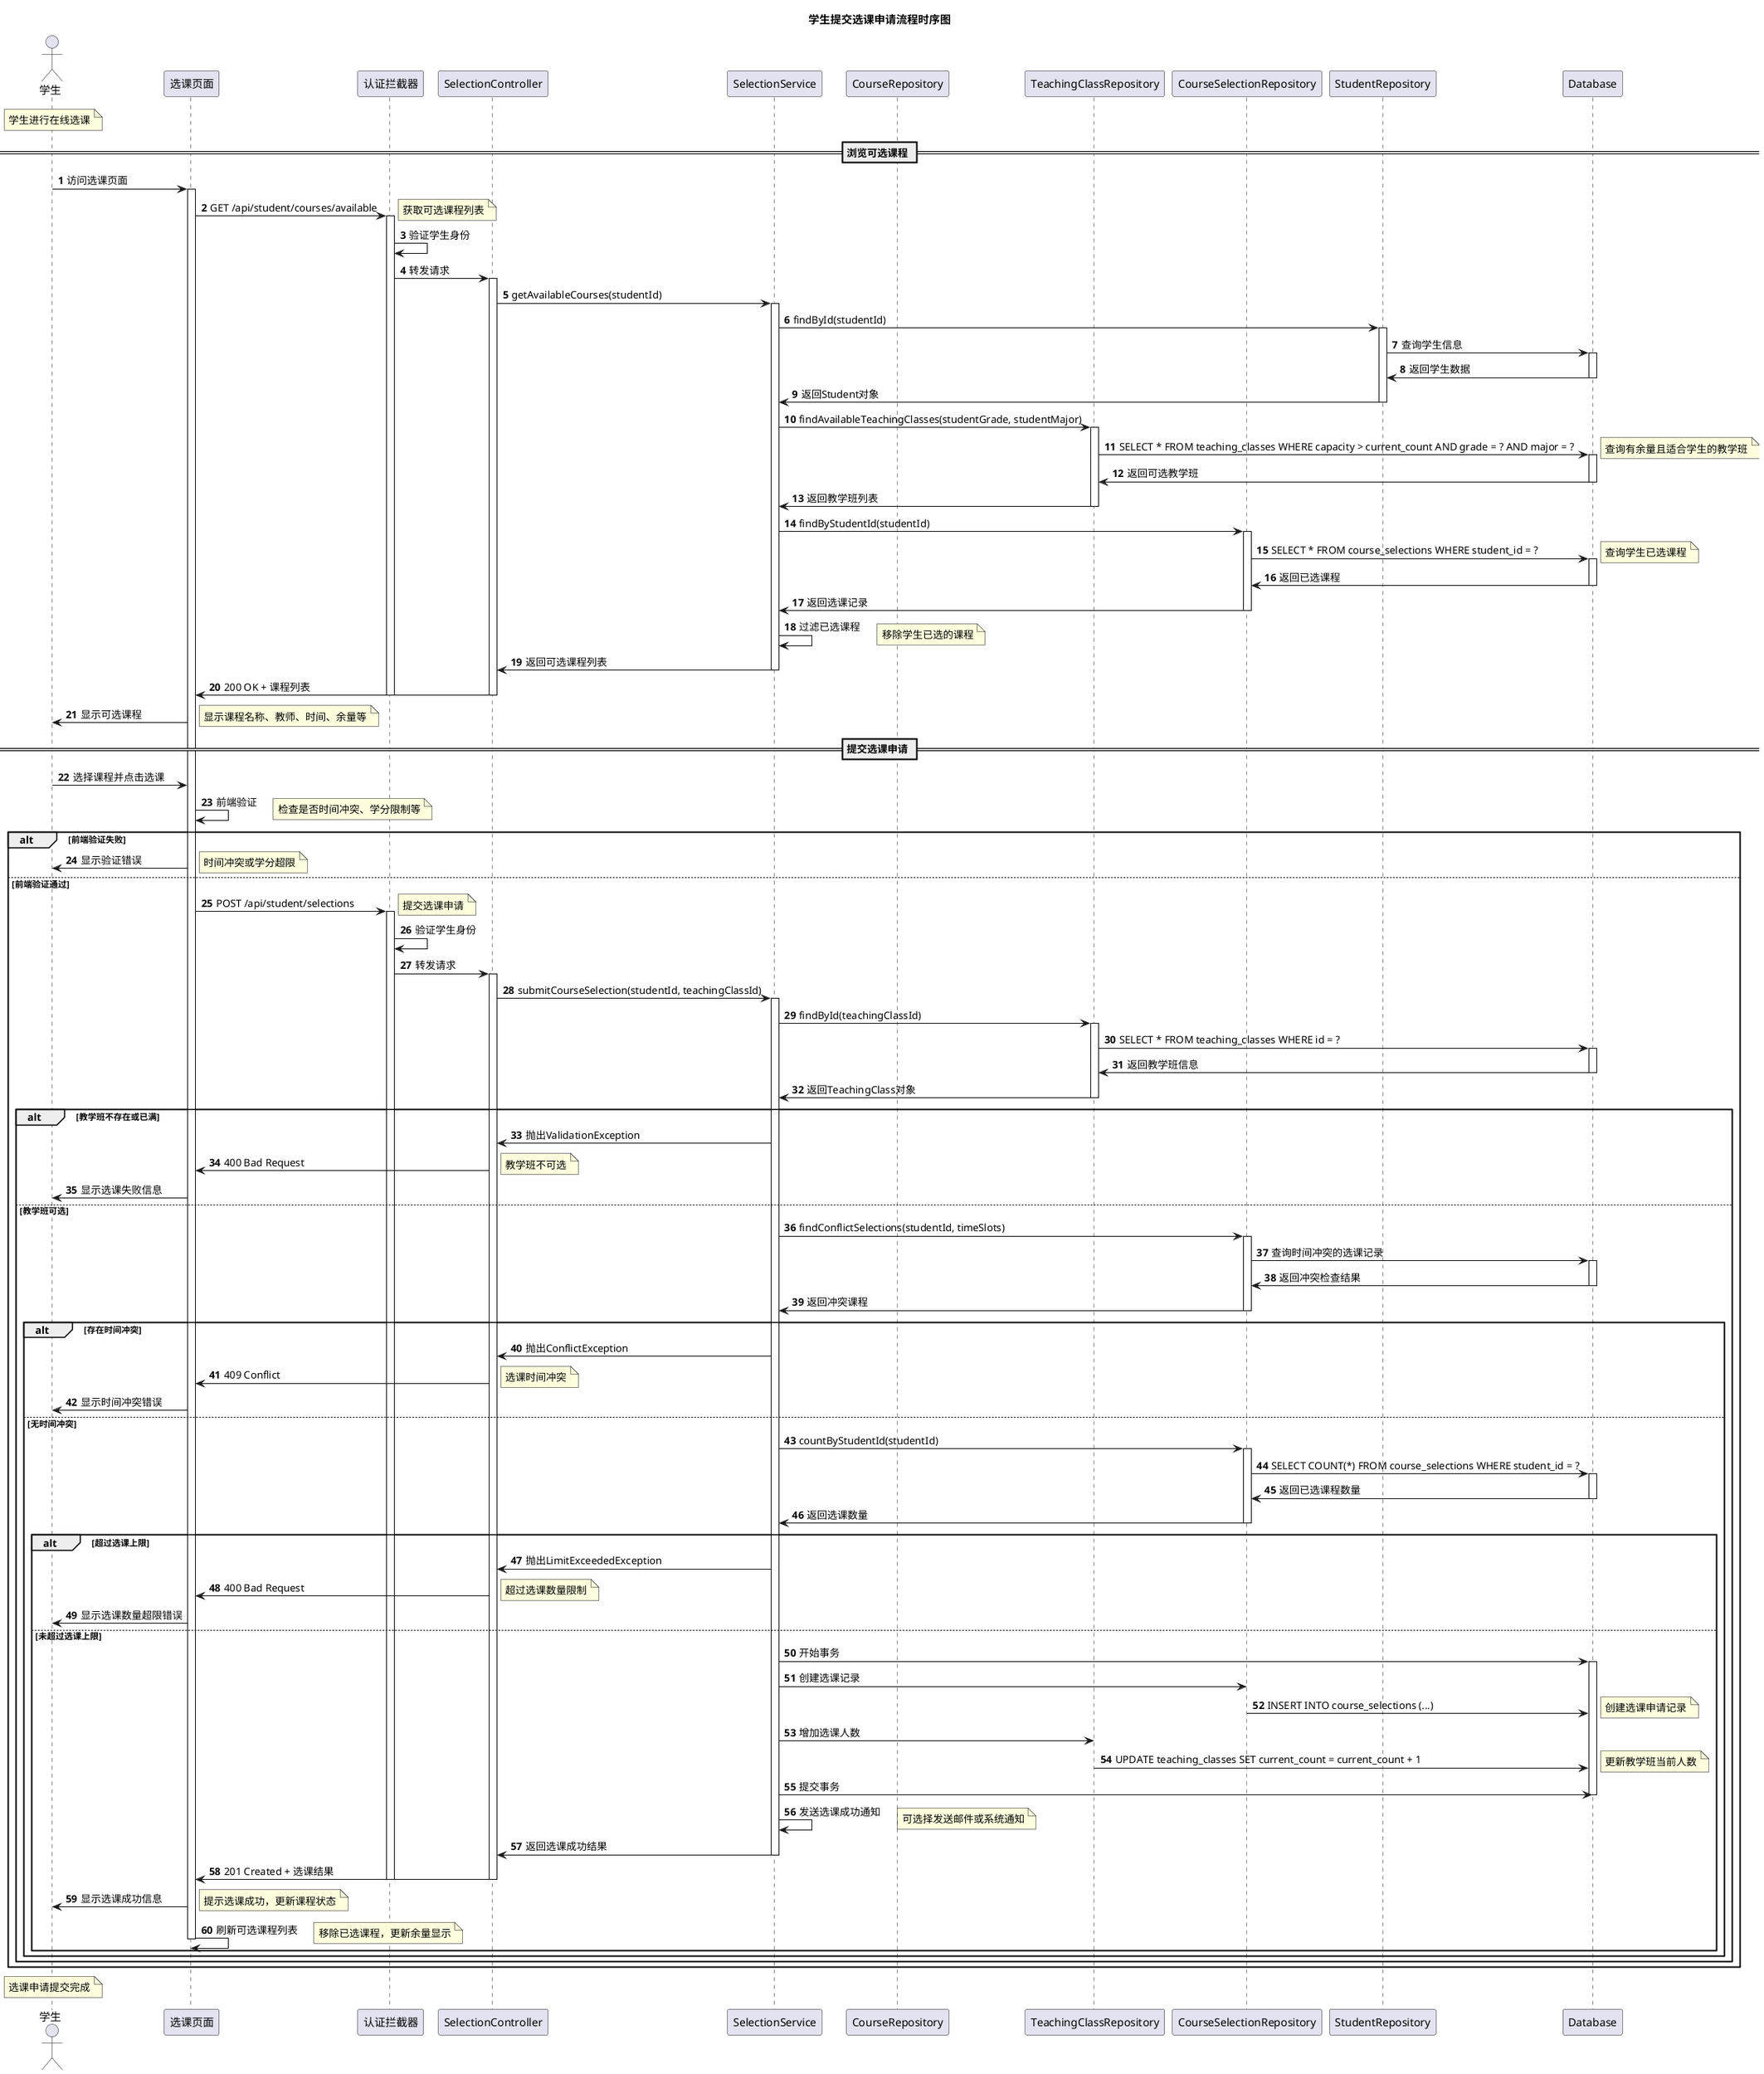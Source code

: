 @startuml 提交选课申请时序图
title 学生提交选课申请流程时序图

actor 学生 as S
participant "选课页面" as CP
participant "认证拦截器" as AI
participant "SelectionController" as SC
participant "SelectionService" as SS
participant "CourseRepository" as CR
participant "TeachingClassRepository" as TCR
participant "CourseSelectionRepository" as CSR
participant "StudentRepository" as SR
participant "Database" as DB

autonumber

note over S: 学生进行在线选课

== 浏览可选课程 ==
S -> CP: 访问选课页面
activate CP

CP -> AI: GET /api/student/courses/available
activate AI
note right: 获取可选课程列表

AI -> AI: 验证学生身份

AI -> SC: 转发请求
activate SC

SC -> SS: getAvailableCourses(studentId)
activate SS

SS -> SR: findById(studentId)
activate SR
SR -> DB: 查询学生信息
activate DB
DB -> SR: 返回学生数据
deactivate DB
SR -> SS: 返回Student对象
deactivate SR

SS -> TCR: findAvailableTeachingClasses(studentGrade, studentMajor)
activate TCR
TCR -> DB: SELECT * FROM teaching_classes WHERE capacity > current_count AND grade = ? AND major = ?
activate DB
note right: 查询有余量且适合学生的教学班
DB -> TCR: 返回可选教学班
deactivate DB
TCR -> SS: 返回教学班列表
deactivate TCR

SS -> CSR: findByStudentId(studentId)
activate CSR
CSR -> DB: SELECT * FROM course_selections WHERE student_id = ?
activate DB
note right: 查询学生已选课程
DB -> CSR: 返回已选课程
deactivate DB
CSR -> SS: 返回选课记录
deactivate CSR

SS -> SS: 过滤已选课程
note right: 移除学生已选的课程

SS -> SC: 返回可选课程列表
deactivate SS

SC -> CP: 200 OK + 课程列表
deactivate SC
deactivate AI

CP -> S: 显示可选课程
note right: 显示课程名称、教师、时间、余量等

== 提交选课申请 ==
S -> CP: 选择课程并点击选课
CP -> CP: 前端验证
note right: 检查是否时间冲突、学分限制等

alt 前端验证失败
    CP -> S: 显示验证错误
    note right: 时间冲突或学分超限
else 前端验证通过
    CP -> AI: POST /api/student/selections
    activate AI
    note right: 提交选课申请
    
    AI -> AI: 验证学生身份
    
    AI -> SC: 转发请求
    activate SC
    
    SC -> SS: submitCourseSelection(studentId, teachingClassId)
    activate SS
    
    SS -> TCR: findById(teachingClassId)
    activate TCR
    TCR -> DB: SELECT * FROM teaching_classes WHERE id = ?
    activate DB
    DB -> TCR: 返回教学班信息
    deactivate DB
    TCR -> SS: 返回TeachingClass对象
    deactivate TCR
    
    alt 教学班不存在或已满
        SS -> SC: 抛出ValidationException
        SC -> CP: 400 Bad Request
        note right: 教学班不可选
        CP -> S: 显示选课失败信息
    else 教学班可选
        SS -> CSR: findConflictSelections(studentId, timeSlots)
        activate CSR
        CSR -> DB: 查询时间冲突的选课记录
        activate DB
        DB -> CSR: 返回冲突检查结果
        deactivate DB
        CSR -> SS: 返回冲突课程
        deactivate CSR
        
        alt 存在时间冲突
            SS -> SC: 抛出ConflictException
            SC -> CP: 409 Conflict
            note right: 选课时间冲突
            CP -> S: 显示时间冲突错误
        else 无时间冲突
            SS -> CSR: countByStudentId(studentId)
            activate CSR
            CSR -> DB: SELECT COUNT(*) FROM course_selections WHERE student_id = ?
            activate DB
            DB -> CSR: 返回已选课程数量
            deactivate DB
            CSR -> SS: 返回选课数量
            deactivate CSR
            
            alt 超过选课上限
                SS -> SC: 抛出LimitExceededException
                SC -> CP: 400 Bad Request
                note right: 超过选课数量限制
                CP -> S: 显示选课数量超限错误
            else 未超过选课上限
                SS -> DB: 开始事务
                activate DB
                
                SS -> CSR: 创建选课记录
                CSR -> DB: INSERT INTO course_selections (...)
                note right: 创建选课申请记录
                
                SS -> TCR: 增加选课人数
                TCR -> DB: UPDATE teaching_classes SET current_count = current_count + 1
                note right: 更新教学班当前人数
                
                SS -> DB: 提交事务
                deactivate DB
                
                SS -> SS: 发送选课成功通知
                note right: 可选择发送邮件或系统通知
                
                SS -> SC: 返回选课成功结果
                deactivate SS
                
                SC -> CP: 201 Created + 选课结果
                deactivate SC
                deactivate AI
                
                CP -> S: 显示选课成功信息
                note right: 提示选课成功，更新课程状态
                
                CP -> CP: 刷新可选课程列表
                deactivate CP
                note right: 移除已选课程，更新余量显示
            end
        end
    end
end

note over S: 选课申请提交完成

@enduml 